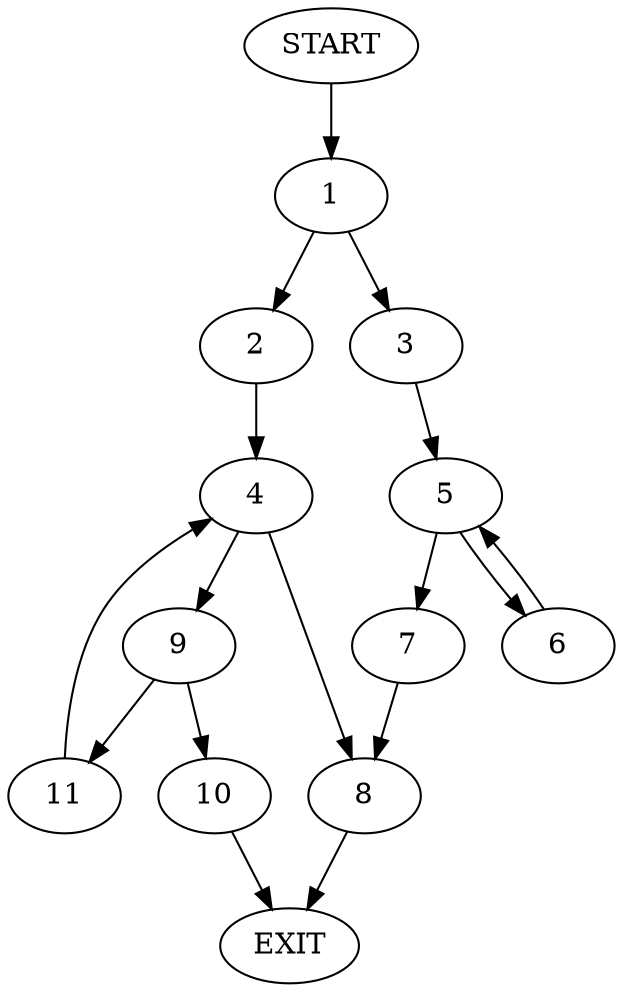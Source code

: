 digraph {
0 [label="START"];
1;
2;
3;
4;
5;
6;
7;
8;
9;
10;
11;
12 [label="EXIT"];
0 -> 1;
1 -> 2;
1 -> 3;
2 -> 4;
3 -> 5;
5 -> 6;
5 -> 7;
6 -> 5;
7 -> 8;
8 -> 12;
4 -> 9;
4 -> 8;
9 -> 10;
9 -> 11;
10 -> 12;
11 -> 4;
}